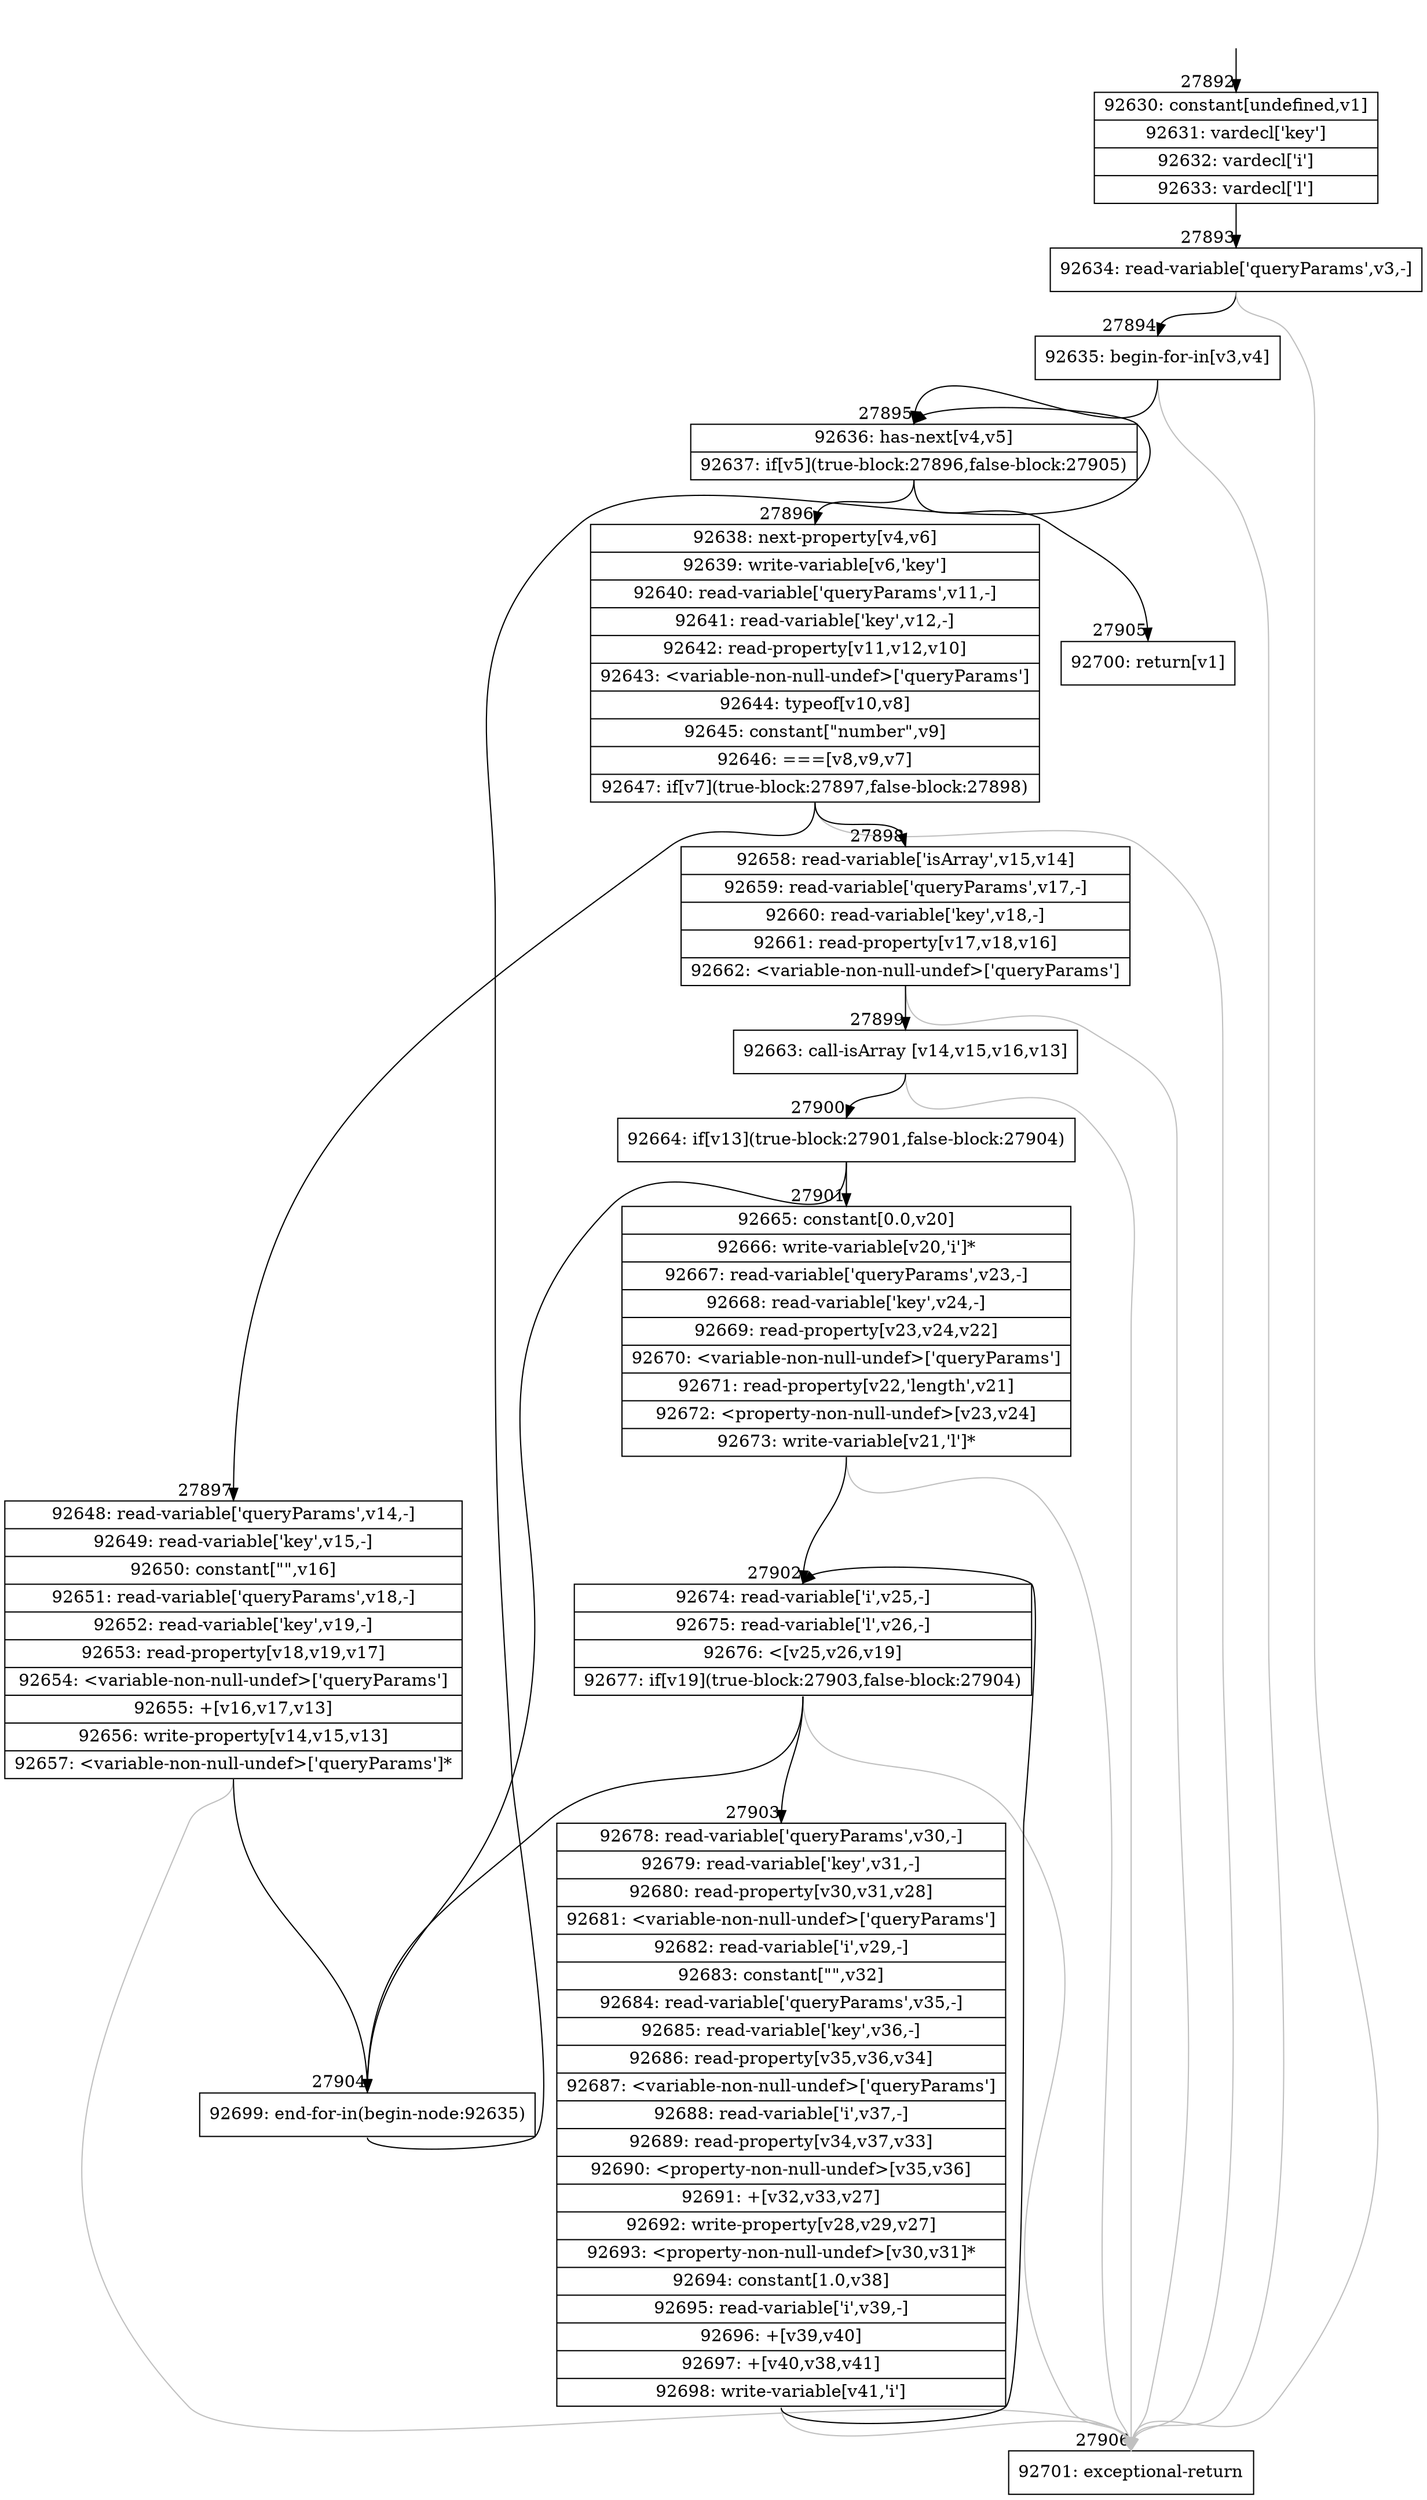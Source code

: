 digraph {
rankdir="TD"
BB_entry2440[shape=none,label=""];
BB_entry2440 -> BB27892 [tailport=s, headport=n, headlabel="    27892"]
BB27892 [shape=record label="{92630: constant[undefined,v1]|92631: vardecl['key']|92632: vardecl['i']|92633: vardecl['l']}" ] 
BB27892 -> BB27893 [tailport=s, headport=n, headlabel="      27893"]
BB27893 [shape=record label="{92634: read-variable['queryParams',v3,-]}" ] 
BB27893 -> BB27894 [tailport=s, headport=n, headlabel="      27894"]
BB27893 -> BB27906 [tailport=s, headport=n, color=gray, headlabel="      27906"]
BB27894 [shape=record label="{92635: begin-for-in[v3,v4]}" ] 
BB27894 -> BB27895 [tailport=s, headport=n, headlabel="      27895"]
BB27894 -> BB27906 [tailport=s, headport=n, color=gray]
BB27895 [shape=record label="{92636: has-next[v4,v5]|92637: if[v5](true-block:27896,false-block:27905)}" ] 
BB27895 -> BB27896 [tailport=s, headport=n, headlabel="      27896"]
BB27895 -> BB27905 [tailport=s, headport=n, headlabel="      27905"]
BB27896 [shape=record label="{92638: next-property[v4,v6]|92639: write-variable[v6,'key']|92640: read-variable['queryParams',v11,-]|92641: read-variable['key',v12,-]|92642: read-property[v11,v12,v10]|92643: \<variable-non-null-undef\>['queryParams']|92644: typeof[v10,v8]|92645: constant[\"number\",v9]|92646: ===[v8,v9,v7]|92647: if[v7](true-block:27897,false-block:27898)}" ] 
BB27896 -> BB27897 [tailport=s, headport=n, headlabel="      27897"]
BB27896 -> BB27898 [tailport=s, headport=n, headlabel="      27898"]
BB27896 -> BB27906 [tailport=s, headport=n, color=gray]
BB27897 [shape=record label="{92648: read-variable['queryParams',v14,-]|92649: read-variable['key',v15,-]|92650: constant[\"\",v16]|92651: read-variable['queryParams',v18,-]|92652: read-variable['key',v19,-]|92653: read-property[v18,v19,v17]|92654: \<variable-non-null-undef\>['queryParams']|92655: +[v16,v17,v13]|92656: write-property[v14,v15,v13]|92657: \<variable-non-null-undef\>['queryParams']*}" ] 
BB27897 -> BB27904 [tailport=s, headport=n, headlabel="      27904"]
BB27897 -> BB27906 [tailport=s, headport=n, color=gray]
BB27898 [shape=record label="{92658: read-variable['isArray',v15,v14]|92659: read-variable['queryParams',v17,-]|92660: read-variable['key',v18,-]|92661: read-property[v17,v18,v16]|92662: \<variable-non-null-undef\>['queryParams']}" ] 
BB27898 -> BB27899 [tailport=s, headport=n, headlabel="      27899"]
BB27898 -> BB27906 [tailport=s, headport=n, color=gray]
BB27899 [shape=record label="{92663: call-isArray [v14,v15,v16,v13]}" ] 
BB27899 -> BB27900 [tailport=s, headport=n, headlabel="      27900"]
BB27899 -> BB27906 [tailport=s, headport=n, color=gray]
BB27900 [shape=record label="{92664: if[v13](true-block:27901,false-block:27904)}" ] 
BB27900 -> BB27901 [tailport=s, headport=n, headlabel="      27901"]
BB27900 -> BB27904 [tailport=s, headport=n]
BB27901 [shape=record label="{92665: constant[0.0,v20]|92666: write-variable[v20,'i']*|92667: read-variable['queryParams',v23,-]|92668: read-variable['key',v24,-]|92669: read-property[v23,v24,v22]|92670: \<variable-non-null-undef\>['queryParams']|92671: read-property[v22,'length',v21]|92672: \<property-non-null-undef\>[v23,v24]|92673: write-variable[v21,'l']*}" ] 
BB27901 -> BB27902 [tailport=s, headport=n, headlabel="      27902"]
BB27901 -> BB27906 [tailport=s, headport=n, color=gray]
BB27902 [shape=record label="{92674: read-variable['i',v25,-]|92675: read-variable['l',v26,-]|92676: \<[v25,v26,v19]|92677: if[v19](true-block:27903,false-block:27904)}" ] 
BB27902 -> BB27903 [tailport=s, headport=n, headlabel="      27903"]
BB27902 -> BB27904 [tailport=s, headport=n]
BB27902 -> BB27906 [tailport=s, headport=n, color=gray]
BB27903 [shape=record label="{92678: read-variable['queryParams',v30,-]|92679: read-variable['key',v31,-]|92680: read-property[v30,v31,v28]|92681: \<variable-non-null-undef\>['queryParams']|92682: read-variable['i',v29,-]|92683: constant[\"\",v32]|92684: read-variable['queryParams',v35,-]|92685: read-variable['key',v36,-]|92686: read-property[v35,v36,v34]|92687: \<variable-non-null-undef\>['queryParams']|92688: read-variable['i',v37,-]|92689: read-property[v34,v37,v33]|92690: \<property-non-null-undef\>[v35,v36]|92691: +[v32,v33,v27]|92692: write-property[v28,v29,v27]|92693: \<property-non-null-undef\>[v30,v31]*|92694: constant[1.0,v38]|92695: read-variable['i',v39,-]|92696: +[v39,v40]|92697: +[v40,v38,v41]|92698: write-variable[v41,'i']}" ] 
BB27903 -> BB27902 [tailport=s, headport=n]
BB27903 -> BB27906 [tailport=s, headport=n, color=gray]
BB27904 [shape=record label="{92699: end-for-in(begin-node:92635)}" ] 
BB27904 -> BB27895 [tailport=s, headport=n]
BB27905 [shape=record label="{92700: return[v1]}" ] 
BB27906 [shape=record label="{92701: exceptional-return}" ] 
//#$~ 50066
}
